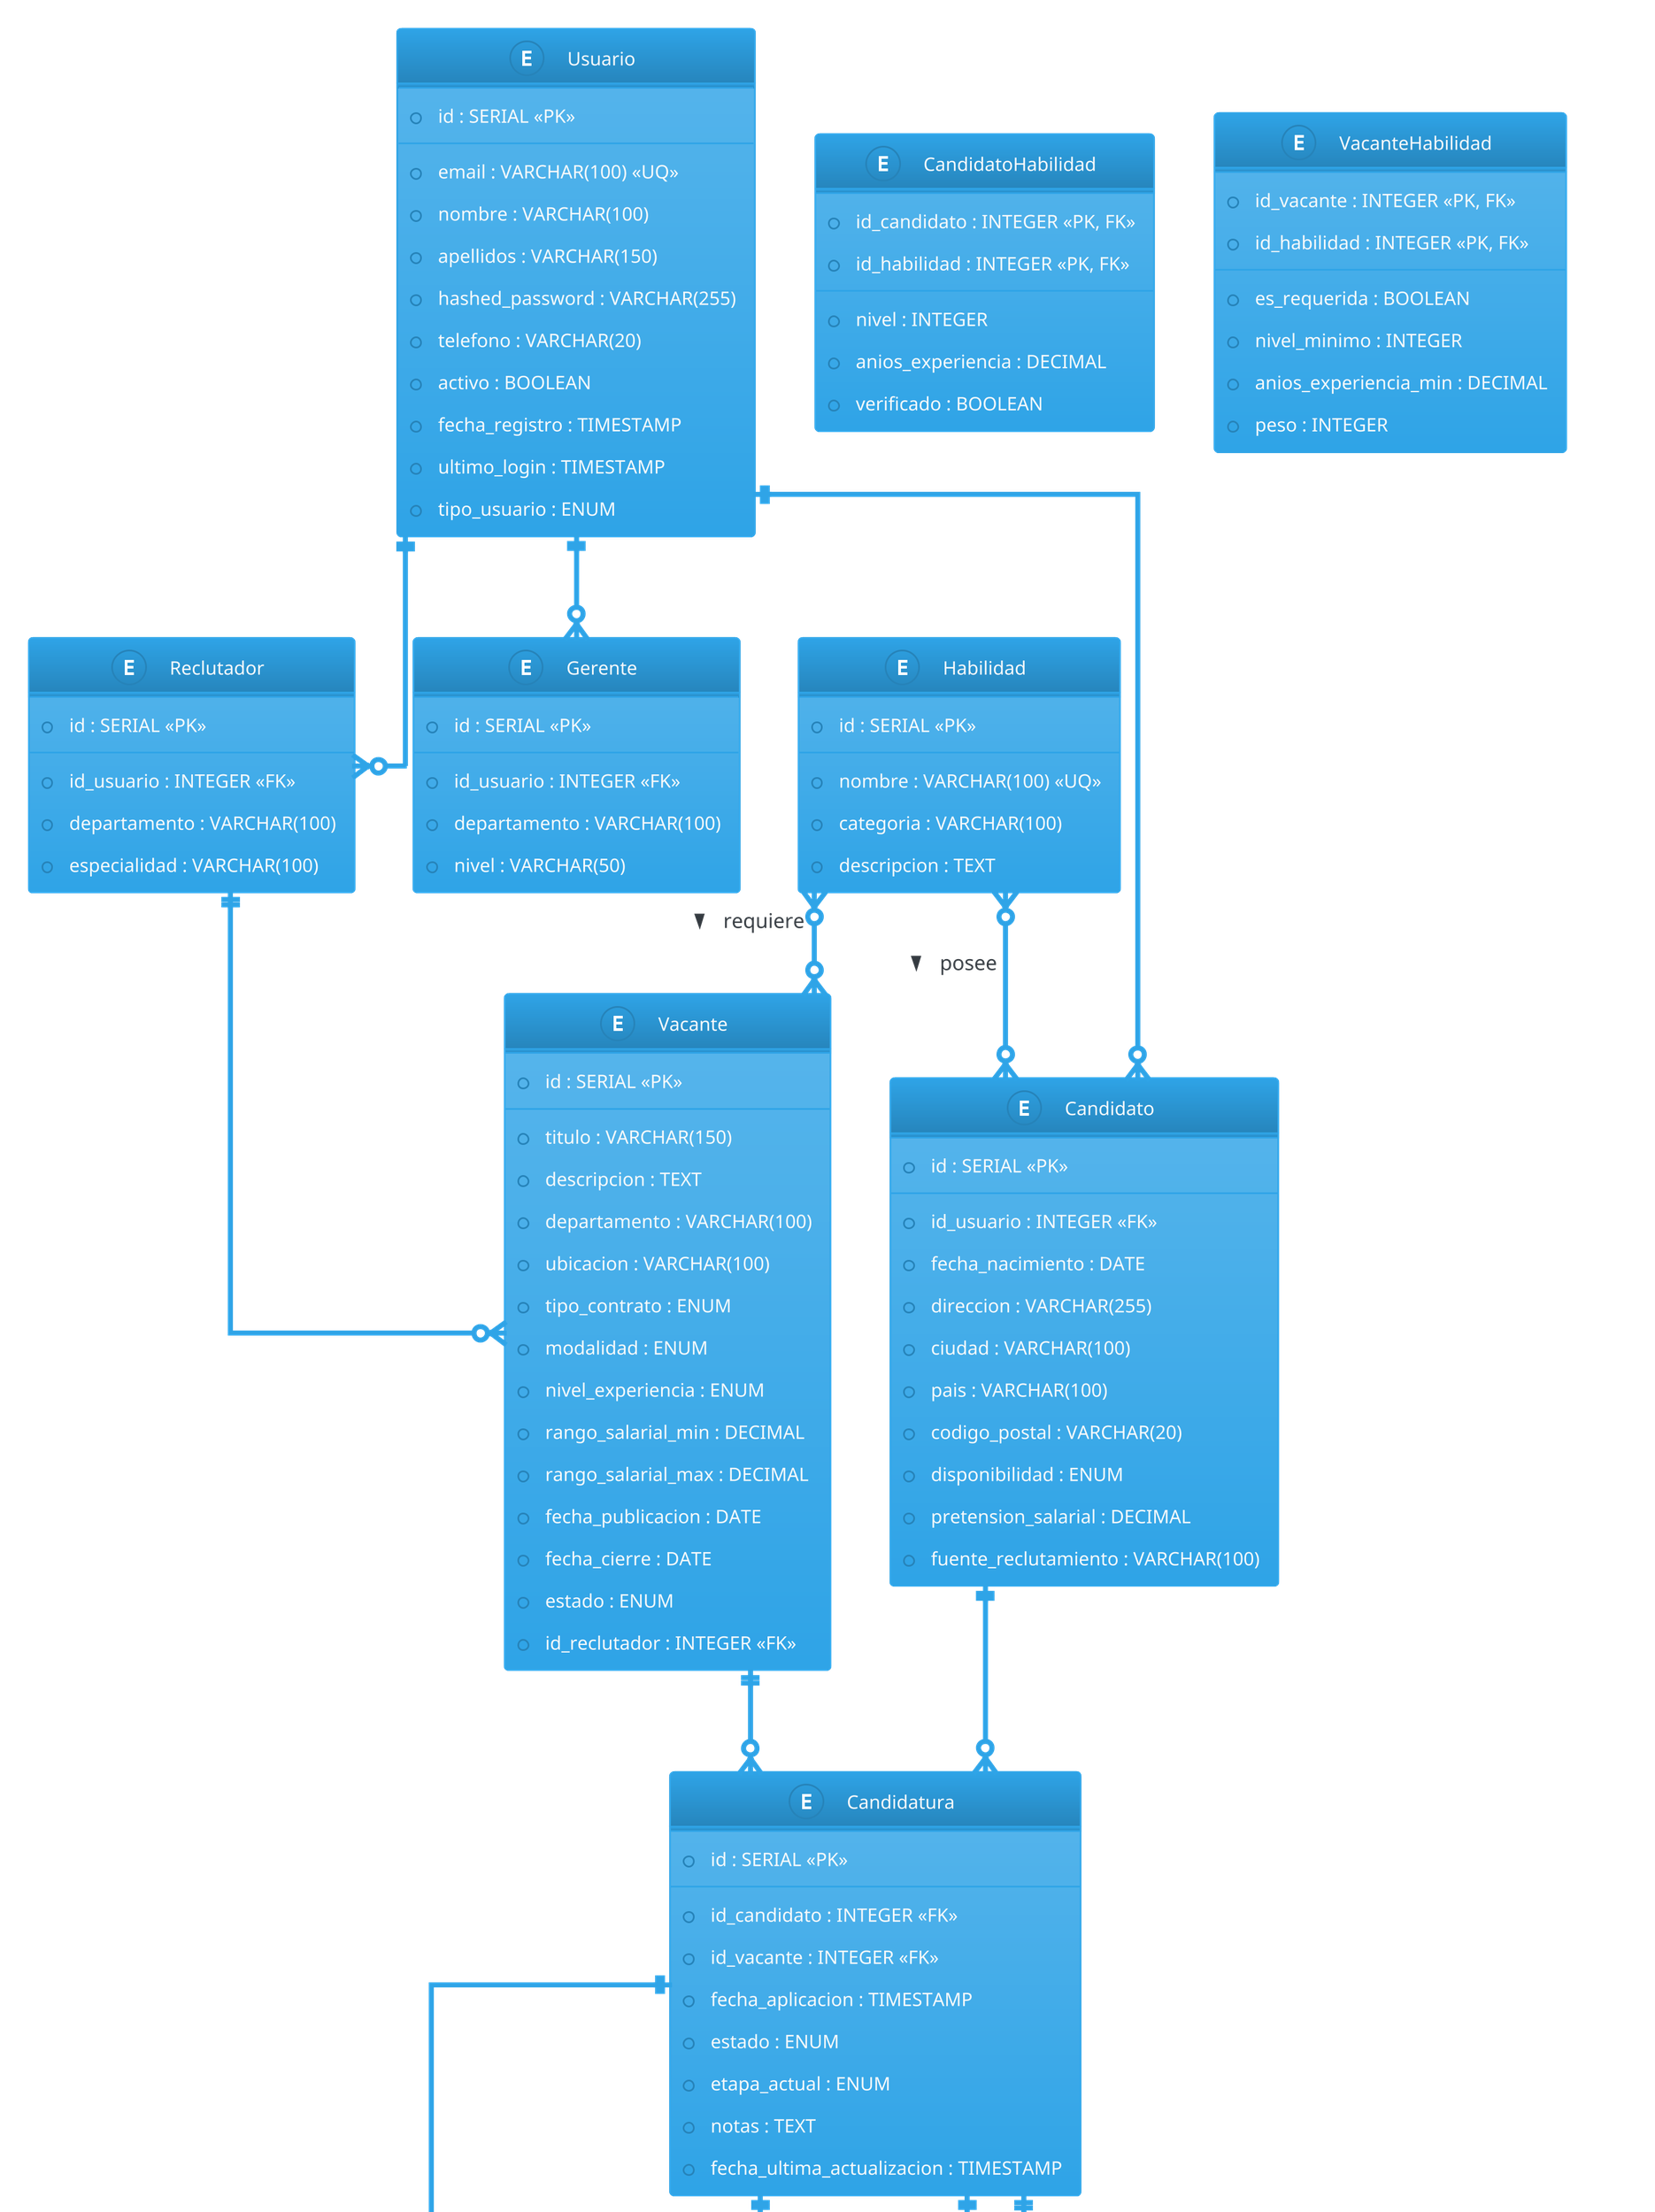 @startuml Diagrama-ER-ATS
!theme cerulean
skinparam linetype ortho
skinparam roundcorner 5
skinparam shadowing false
skinparam dpi 300
skinparam EntityFontSize 14
skinparam EntityFontName Helvetica
skinparam EntityBorderColor #2C3E50
skinparam EntityBackgroundColor #ECF0F1

' Entidades principales
entity "Usuario" as usuario {
  * id : SERIAL <<PK>>
  --
  * email : VARCHAR(100) <<UQ>>
  * nombre : VARCHAR(100)
  * apellidos : VARCHAR(150)
  * hashed_password : VARCHAR(255)
  * telefono : VARCHAR(20)
  * activo : BOOLEAN
  * fecha_registro : TIMESTAMP
  * ultimo_login : TIMESTAMP
  * tipo_usuario : ENUM
}

entity "Reclutador" as reclutador {
  * id : SERIAL <<PK>>
  --
  * id_usuario : INTEGER <<FK>>
  * departamento : VARCHAR(100)
  * especialidad : VARCHAR(100)
}

entity "Gerente" as gerente {
  * id : SERIAL <<PK>>
  --
  * id_usuario : INTEGER <<FK>>
  * departamento : VARCHAR(100)
  * nivel : VARCHAR(50)
}

entity "Candidato" as candidato {
  * id : SERIAL <<PK>>
  --
  * id_usuario : INTEGER <<FK>>
  * fecha_nacimiento : DATE
  * direccion : VARCHAR(255)
  * ciudad : VARCHAR(100)
  * pais : VARCHAR(100)
  * codigo_postal : VARCHAR(20)
  * disponibilidad : ENUM
  * pretension_salarial : DECIMAL
  * fuente_reclutamiento : VARCHAR(100)
}

entity "Vacante" as vacante {
  * id : SERIAL <<PK>>
  --
  * titulo : VARCHAR(150)
  * descripcion : TEXT
  * departamento : VARCHAR(100)
  * ubicacion : VARCHAR(100)
  * tipo_contrato : ENUM
  * modalidad : ENUM
  * nivel_experiencia : ENUM
  * rango_salarial_min : DECIMAL
  * rango_salarial_max : DECIMAL
  * fecha_publicacion : DATE
  * fecha_cierre : DATE
  * estado : ENUM
  * id_reclutador : INTEGER <<FK>>
}

entity "Candidatura" as candidatura {
  * id : SERIAL <<PK>>
  --
  * id_candidato : INTEGER <<FK>>
  * id_vacante : INTEGER <<FK>>
  * fecha_aplicacion : TIMESTAMP
  * estado : ENUM
  * etapa_actual : ENUM
  * notas : TEXT
  * fecha_ultima_actualizacion : TIMESTAMP
}

entity "Documento" as documento {
  * id : SERIAL <<PK>>
  --
  * id_candidatura : INTEGER <<FK>>
  * tipo : ENUM
  * nombre_archivo : VARCHAR(255)
  * archivo_path : VARCHAR(255)
  * tamano : INTEGER
  * tipo_mime : VARCHAR(100)
  * fecha_subida : TIMESTAMP
}

entity "Habilidad" as habilidad {
  * id : SERIAL <<PK>>
  --
  * nombre : VARCHAR(100) <<UQ>>
  * categoria : VARCHAR(100)
  * descripcion : TEXT
}

entity "CandidatoHabilidad" as candidato_habilidad {
  * id_candidato : INTEGER <<PK, FK>>
  * id_habilidad : INTEGER <<PK, FK>>
  --
  * nivel : INTEGER
  * anios_experiencia : DECIMAL
  * verificado : BOOLEAN
}

entity "VacanteHabilidad" as vacante_habilidad {
  * id_vacante : INTEGER <<PK, FK>>
  * id_habilidad : INTEGER <<PK, FK>>
  --
  * es_requerida : BOOLEAN
  * nivel_minimo : INTEGER
  * anios_experiencia_min : DECIMAL
  * peso : INTEGER
}

entity "Evaluacion" as evaluacion {
  * id : SERIAL <<PK>>
  --
  * id_candidatura : INTEGER <<FK>>
  * tipo : ENUM
  * titulo : VARCHAR(150)
  * fecha_programada : TIMESTAMP
  * fecha_realizacion : TIMESTAMP
  * estado : ENUM
  * duracion_minutos : INTEGER
  * resultado : DECIMAL
}

entity "EntrevistaEvaluacion" as entrevista {
  * id_evaluacion : INTEGER <<PK, FK>>
  --
  * id_entrevistador : INTEGER <<FK>>
  * modalidad : ENUM
  * ubicacion : VARCHAR(255)
  * enlace_virtual : VARCHAR(255)
}

entity "PruebaEvaluacion" as prueba {
  * id_evaluacion : INTEGER <<PK, FK>>
  --
  * tipo_prueba : ENUM
  * puntuacion_maxima : INTEGER
  * puntuacion_minima_aprobacion : INTEGER
  * instrucciones : TEXT
}

entity "Comentario" as comentario {
  * id : SERIAL <<PK>>
  --
  * id_candidatura : INTEGER <<FK>>
  * id_usuario : INTEGER <<FK>>
  * contenido : TEXT
  * fecha_creacion : TIMESTAMP
  * etapa_candidatura : ENUM
  * es_privado : BOOLEAN
}

entity "Oferta" as oferta {
  * id : SERIAL <<PK>>
  --
  * id_candidatura : INTEGER <<FK>>
  * salario : DECIMAL
  * fecha_inicio : DATE
  * beneficios : TEXT
  * estado : ENUM
  * fecha_envio : TIMESTAMP
  * fecha_respuesta : TIMESTAMP
  * respuesta_candidato : BOOLEAN
}

' Relaciones
usuario ||--o{ reclutador
usuario ||--o{ gerente
usuario ||--o{ candidato
reclutador ||--o{ vacante
candidato ||--o{ candidatura
vacante ||--o{ candidatura
candidatura ||--o{ documento
candidatura ||--o{ evaluacion
candidatura ||--o{ comentario
candidatura ||--o| oferta
evaluacion ||--o| entrevista
evaluacion ||--o| prueba
habilidad }o--o{ candidato : posee >
habilidad }o--o{ vacante : requiere >
@enduml